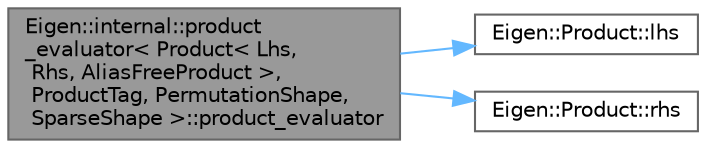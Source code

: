 digraph "Eigen::internal::product_evaluator&lt; Product&lt; Lhs, Rhs, AliasFreeProduct &gt;, ProductTag, PermutationShape, SparseShape &gt;::product_evaluator"
{
 // LATEX_PDF_SIZE
  bgcolor="transparent";
  edge [fontname=Helvetica,fontsize=10,labelfontname=Helvetica,labelfontsize=10];
  node [fontname=Helvetica,fontsize=10,shape=box,height=0.2,width=0.4];
  rankdir="LR";
  Node1 [id="Node000001",label="Eigen::internal::product\l_evaluator\< Product\< Lhs,\l Rhs, AliasFreeProduct \>,\l ProductTag, PermutationShape,\l SparseShape \>::product_evaluator",height=0.2,width=0.4,color="gray40", fillcolor="grey60", style="filled", fontcolor="black",tooltip=" "];
  Node1 -> Node2 [id="edge3_Node000001_Node000002",color="steelblue1",style="solid",tooltip=" "];
  Node2 [id="Node000002",label="Eigen::Product::lhs",height=0.2,width=0.4,color="grey40", fillcolor="white", style="filled",URL="$class_eigen_1_1_product.html#a249b144038beff8ce84721977d9c5e78",tooltip=" "];
  Node1 -> Node3 [id="edge4_Node000001_Node000003",color="steelblue1",style="solid",tooltip=" "];
  Node3 [id="Node000003",label="Eigen::Product::rhs",height=0.2,width=0.4,color="grey40", fillcolor="white", style="filled",URL="$class_eigen_1_1_product.html#af32370fec96282e04a8d74882206379b",tooltip=" "];
}

